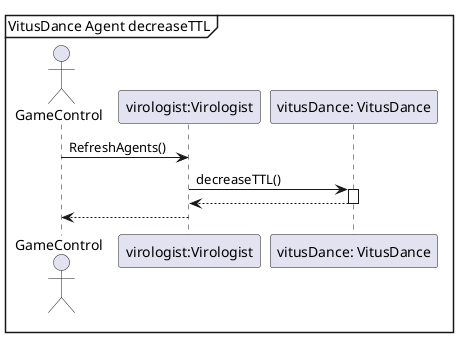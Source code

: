 @startuml
'https://plantuml.com/sequence-diagram

mainframe VitusDance Agent decreaseTTL

actor GameControl


GameControl->"virologist:Virologist": RefreshAgents()
    "virologist:Virologist"->"vitusDance: VitusDance":decreaseTTL()
    Activate "vitusDance: VitusDance"
    "vitusDance: VitusDance"-->"virologist:Virologist" --
"virologist:Virologist"-->GameControl



@enduml

